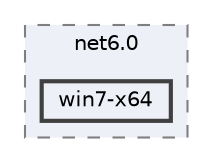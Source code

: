 digraph "D:/Workspaces/pipiorg/PiPiCSharp/PiPiCSharp/obj/Debug/net6.0/win7-x64"
{
 // LATEX_PDF_SIZE
  bgcolor="transparent";
  edge [fontname=Helvetica,fontsize=10,labelfontname=Helvetica,labelfontsize=10];
  node [fontname=Helvetica,fontsize=10,shape=box,height=0.2,width=0.4];
  compound=true
  subgraph clusterdir_52ad0dfa6bbf5133598cdd9fadc18431 {
    graph [ bgcolor="#edf0f7", pencolor="grey50", label="net6.0", fontname=Helvetica,fontsize=10 style="filled,dashed", URL="dir_52ad0dfa6bbf5133598cdd9fadc18431.html",tooltip=""]
  dir_b54f72771fb75ec5732949552dd52d5d [label="win7-x64", fillcolor="#edf0f7", color="grey25", style="filled,bold", URL="dir_b54f72771fb75ec5732949552dd52d5d.html",tooltip=""];
  }
}
